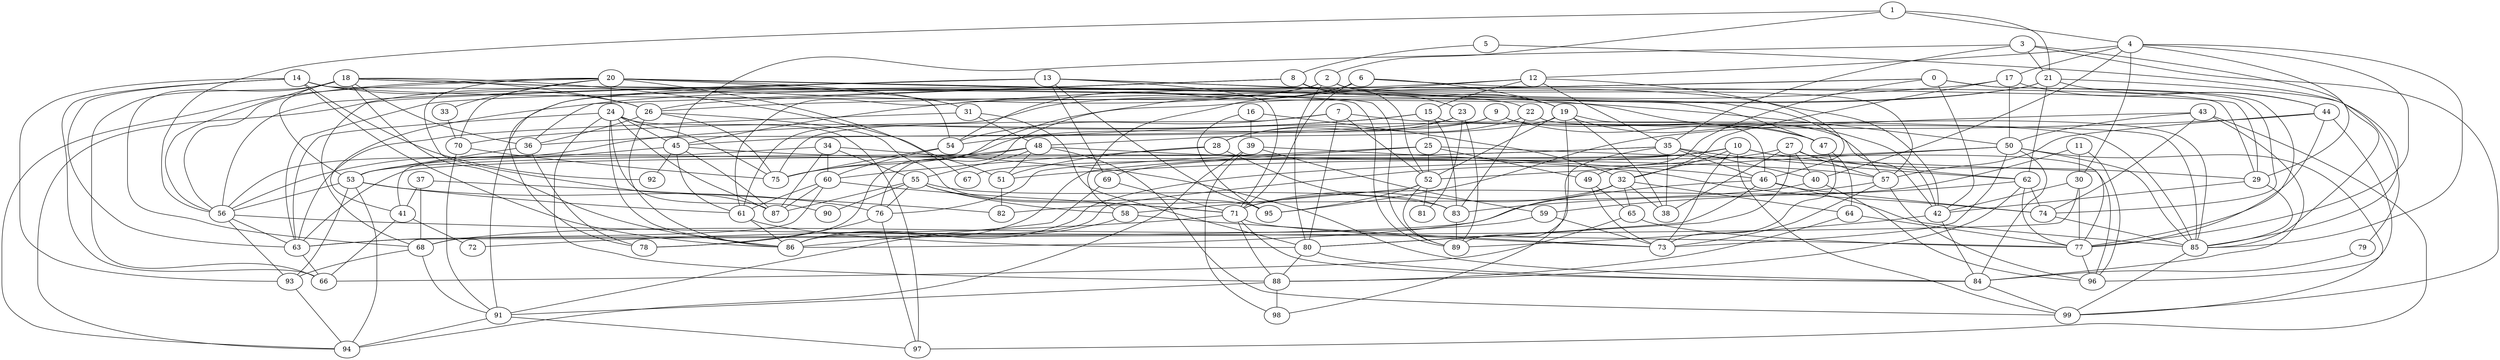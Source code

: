 strict graph "" {
	0	[w=13];
	26	[w=-15];
	0 -- 26	[w=4];
	42	[w=8];
	0 -- 42	[w=-2];
	49	[w=-5];
	0 -- 49	[w=-12];
	63	[w=16];
	0 -- 63	[w=11];
	74	[w=-15];
	0 -- 74	[w=6];
	77	[w=-12];
	0 -- 77	[w=11];
	1	[w=10];
	2	[w=3];
	1 -- 2	[w=-10];
	4	[w=14];
	1 -- 4	[w=-14];
	21	[w=-7];
	1 -- 21	[w=9];
	56	[w=4];
	1 -- 56	[w=16];
	19	[w=-14];
	2 -- 19	[w=-9];
	57	[w=10];
	2 -- 57	[w=8];
	61	[w=2];
	2 -- 61	[w=5];
	80	[w=-3];
	2 -- 80	[w=9];
	94	[w=16];
	2 -- 94	[w=-6];
	3	[w=-4];
	3 -- 21	[w=-3];
	35	[w=4];
	3 -- 35	[w=12];
	45	[w=15];
	3 -- 45	[w=-2];
	85	[w=12];
	3 -- 85	[w=-5];
	99	[w=3];
	3 -- 99	[w=-13];
	12	[w=2];
	4 -- 12	[w=10];
	17	[w=10];
	4 -- 17	[w=-16];
	29	[w=-2];
	4 -- 29	[w=16];
	30	[w=-5];
	4 -- 30	[w=13];
	40	[w=12];
	4 -- 40	[w=4];
	4 -- 77	[w=11];
	4 -- 85	[w=-4];
	5	[w=13];
	8	[w=-6];
	5 -- 8	[w=16];
	5 -- 85	[w=13];
	6	[w=-10];
	6 -- 19	[w=-16];
	6 -- 29	[w=12];
	54	[w=-9];
	6 -- 54	[w=-13];
	71	[w=-9];
	6 -- 71	[w=-6];
	78	[w=-11];
	6 -- 78	[w=8];
	7	[w=16];
	52	[w=10];
	7 -- 52	[w=2];
	7 -- 54	[w=9];
	75	[w=-7];
	7 -- 75	[w=6];
	7 -- 80	[w=4];
	7 -- 85	[w=-11];
	23	[w=8];
	8 -- 23	[w=-15];
	8 -- 26	[w=-3];
	8 -- 29	[w=-2];
	36	[w=-12];
	8 -- 36	[w=5];
	8 -- 52	[w=-16];
	91	[w=-12];
	8 -- 91	[w=-8];
	9	[w=-14];
	9 -- 36	[w=-15];
	9 -- 42	[w=-2];
	47	[w=3];
	9 -- 47	[w=-12];
	9 -- 75	[w=-6];
	10	[w=9];
	10 -- 29	[w=4];
	32	[w=12];
	10 -- 32	[w=10];
	67	[w=5];
	10 -- 67	[w=3];
	69	[w=9];
	10 -- 69	[w=3];
	73	[w=-11];
	10 -- 73	[w=10];
	10 -- 77	[w=-7];
	86	[w=12];
	10 -- 86	[w=-15];
	10 -- 99	[w=7];
	11	[w=-11];
	11 -- 30	[w=-13];
	11 -- 71	[w=-5];
	96	[w=-5];
	11 -- 96	[w=16];
	15	[w=-5];
	12 -- 15	[w=2];
	12 -- 35	[w=-6];
	41	[w=-10];
	12 -- 41	[w=6];
	46	[w=9];
	12 -- 46	[w=10];
	58	[w=2];
	12 -- 58	[w=-13];
	13	[w=9];
	22	[w=7];
	13 -- 22	[w=3];
	13 -- 42	[w=6];
	13 -- 56	[w=-7];
	68	[w=16];
	13 -- 68	[w=-3];
	13 -- 69	[w=-12];
	13 -- 71	[w=-13];
	13 -- 78	[w=-7];
	95	[w=4];
	13 -- 95	[w=-7];
	14	[w=14];
	14 -- 26	[w=-2];
	50	[w=-4];
	14 -- 50	[w=-12];
	14 -- 63	[w=2];
	66	[w=2];
	14 -- 66	[w=13];
	14 -- 86	[w=16];
	89	[w=-16];
	14 -- 89	[w=-9];
	92	[w=-5];
	14 -- 92	[w=-13];
	93	[w=-16];
	14 -- 93	[w=15];
	25	[w=8];
	15 -- 25	[w=-8];
	15 -- 56	[w=-10];
	70	[w=-12];
	15 -- 70	[w=-6];
	83	[w=-13];
	15 -- 83	[w=-5];
	15 -- 85	[w=12];
	16	[w=8];
	16 -- 32	[w=-14];
	39	[w=4];
	16 -- 39	[w=5];
	16 -- 95	[w=5];
	17 -- 32	[w=-7];
	44	[w=14];
	17 -- 44	[w=5];
	17 -- 45	[w=4];
	17 -- 50	[w=-8];
	18	[w=-3];
	18 -- 26	[w=-5];
	18 -- 36	[w=13];
	18 -- 47	[w=-8];
	51	[w=-16];
	18 -- 51	[w=2];
	53	[w=-15];
	18 -- 53	[w=-13];
	18 -- 56	[w=-2];
	18 -- 66	[w=11];
	18 -- 68	[w=3];
	18 -- 86	[w=-6];
	18 -- 89	[w=13];
	38	[w=-14];
	19 -- 38	[w=-14];
	19 -- 42	[w=16];
	19 -- 46	[w=-11];
	48	[w=-14];
	19 -- 48	[w=16];
	19 -- 52	[w=-15];
	98	[w=-15];
	19 -- 98	[w=10];
	20	[w=5];
	24	[w=3];
	20 -- 24	[w=9];
	31	[w=14];
	20 -- 31	[w=3];
	33	[w=9];
	20 -- 33	[w=-6];
	20 -- 47	[w=-11];
	20 -- 54	[w=14];
	20 -- 56	[w=-8];
	20 -- 57	[w=10];
	20 -- 67	[w=6];
	20 -- 70	[w=-8];
	87	[w=7];
	20 -- 87	[w=-6];
	20 -- 94	[w=14];
	21 -- 44	[w=9];
	21 -- 61	[w=-2];
	62	[w=3];
	21 -- 62	[w=16];
	76	[w=-3];
	21 -- 76	[w=6];
	79	[w=-14];
	21 -- 79	[w=10];
	28	[w=7];
	22 -- 28	[w=-16];
	22 -- 83	[w=7];
	22 -- 85	[w=-10];
	23 -- 28	[w=-12];
	23 -- 45	[w=7];
	81	[w=-11];
	23 -- 81	[w=-9];
	23 -- 89	[w=-11];
	24 -- 45	[w=6];
	24 -- 63	[w=4];
	24 -- 75	[w=15];
	24 -- 86	[w=16];
	24 -- 87	[w=13];
	88	[w=14];
	24 -- 88	[w=-8];
	90	[w=4];
	24 -- 90	[w=2];
	97	[w=-12];
	24 -- 97	[w=-5];
	25 -- 49	[w=-13];
	25 -- 52	[w=12];
	25 -- 76	[w=-5];
	25 -- 86	[w=-14];
	25 -- 96	[w=-9];
	26 -- 36	[w=-8];
	26 -- 75	[w=6];
	26 -- 86	[w=2];
	26 -- 95	[w=3];
	27	[w=-16];
	27 -- 38	[w=-15];
	27 -- 40	[w=9];
	27 -- 57	[w=4];
	27 -- 62	[w=2];
	27 -- 80	[w=-8];
	27 -- 86	[w=-10];
	28 -- 51	[w=9];
	60	[w=-9];
	28 -- 60	[w=6];
	28 -- 83	[w=-13];
	29 -- 42	[w=-10];
	29 -- 85	[w=2];
	30 -- 42	[w=3];
	30 -- 63	[w=2];
	30 -- 77	[w=-11];
	31 -- 48	[w=-3];
	31 -- 63	[w=-15];
	31 -- 80	[w=6];
	32 -- 38	[w=-4];
	64	[w=4];
	32 -- 64	[w=-13];
	65	[w=-14];
	32 -- 65	[w=15];
	32 -- 71	[w=5];
	32 -- 86	[w=-6];
	33 -- 70	[w=-5];
	34	[w=11];
	34 -- 41	[w=13];
	55	[w=-6];
	34 -- 55	[w=14];
	34 -- 60	[w=15];
	84	[w=11];
	34 -- 84	[w=-7];
	34 -- 87	[w=5];
	35 -- 38	[w=-3];
	35 -- 40	[w=-7];
	35 -- 46	[w=12];
	35 -- 53	[w=12];
	35 -- 62	[w=-13];
	35 -- 63	[w=12];
	35 -- 89	[w=-16];
	36 -- 53	[w=9];
	36 -- 78	[w=5];
	37	[w=2];
	37 -- 41	[w=6];
	37 -- 68	[w=-3];
	82	[w=-8];
	37 -- 82	[w=9];
	39 -- 46	[w=10];
	59	[w=-15];
	39 -- 59	[w=6];
	39 -- 94	[w=-13];
	39 -- 98	[w=-6];
	40 -- 82	[w=11];
	40 -- 96	[w=3];
	41 -- 66	[w=2];
	72	[w=-13];
	41 -- 72	[w=3];
	42 -- 84	[w=5];
	42 -- 89	[w=12];
	43	[w=7];
	43 -- 50	[w=9];
	43 -- 74	[w=14];
	43 -- 84	[w=4];
	43 -- 95	[w=-16];
	43 -- 97	[w=-11];
	44 -- 54	[w=-8];
	44 -- 57	[w=12];
	44 -- 77	[w=13];
	44 -- 96	[w=16];
	45 -- 56	[w=-15];
	45 -- 57	[w=11];
	45 -- 61	[w=-14];
	45 -- 87	[w=-16];
	45 -- 92	[w=-11];
	46 -- 63	[w=5];
	46 -- 74	[w=-4];
	46 -- 80	[w=12];
	46 -- 85	[w=13];
	47 -- 64	[w=-3];
	47 -- 73	[w=-15];
	48 -- 51	[w=-12];
	48 -- 53	[w=6];
	48 -- 55	[w=-9];
	48 -- 74	[w=-5];
	48 -- 75	[w=-4];
	48 -- 99	[w=-8];
	49 -- 65	[w=-4];
	49 -- 73	[w=-2];
	50 -- 51	[w=-2];
	50 -- 52	[w=-14];
	50 -- 73	[w=-9];
	50 -- 84	[w=4];
	50 -- 85	[w=2];
	50 -- 99	[w=-7];
	51 -- 82	[w=-15];
	52 -- 58	[w=-10];
	52 -- 81	[w=15];
	52 -- 89	[w=6];
	52 -- 95	[w=4];
	53 -- 56	[w=6];
	53 -- 61	[w=-16];
	53 -- 76	[w=8];
	53 -- 93	[w=-13];
	53 -- 94	[w=-8];
	54 -- 60	[w=-16];
	54 -- 75	[w=-5];
	55 -- 58	[w=-15];
	55 -- 71	[w=6];
	55 -- 76	[w=12];
	55 -- 83	[w=12];
	55 -- 87	[w=2];
	55 -- 90	[w=-2];
	56 -- 63	[w=7];
	56 -- 77	[w=9];
	56 -- 93	[w=8];
	57 -- 59	[w=-14];
	57 -- 73	[w=10];
	57 -- 96	[w=15];
	58 -- 73	[w=4];
	58 -- 91	[w=12];
	59 -- 68	[w=16];
	59 -- 73	[w=-5];
	60 -- 61	[w=-8];
	60 -- 68	[w=15];
	60 -- 71	[w=-4];
	60 -- 87	[w=-3];
	61 -- 80	[w=8];
	61 -- 86	[w=-6];
	62 -- 74	[w=4];
	62 -- 77	[w=-9];
	62 -- 83	[w=-6];
	62 -- 88	[w=8];
	63 -- 66	[w=7];
	64 -- 77	[w=14];
	64 -- 88	[w=-7];
	65 -- 66	[w=-14];
	65 -- 77	[w=-8];
	68 -- 91	[w=14];
	68 -- 93	[w=7];
	69 -- 71	[w=-5];
	69 -- 86	[w=-2];
	70 -- 75	[w=16];
	70 -- 91	[w=16];
	71 -- 72	[w=-5];
	71 -- 73	[w=-7];
	71 -- 84	[w=16];
	71 -- 88	[w=4];
	74 -- 85	[w=-6];
	76 -- 78	[w=2];
	76 -- 97	[w=14];
	77 -- 96	[w=-9];
	79 -- 84	[w=-3];
	80 -- 84	[w=9];
	80 -- 88	[w=-15];
	83 -- 89	[w=-6];
	84 -- 99	[w=14];
	85 -- 99	[w=16];
	88 -- 91	[w=-11];
	88 -- 98	[w=3];
	91 -- 94	[w=5];
	91 -- 97	[w=-12];
	93 -- 94	[w=-4];
}

